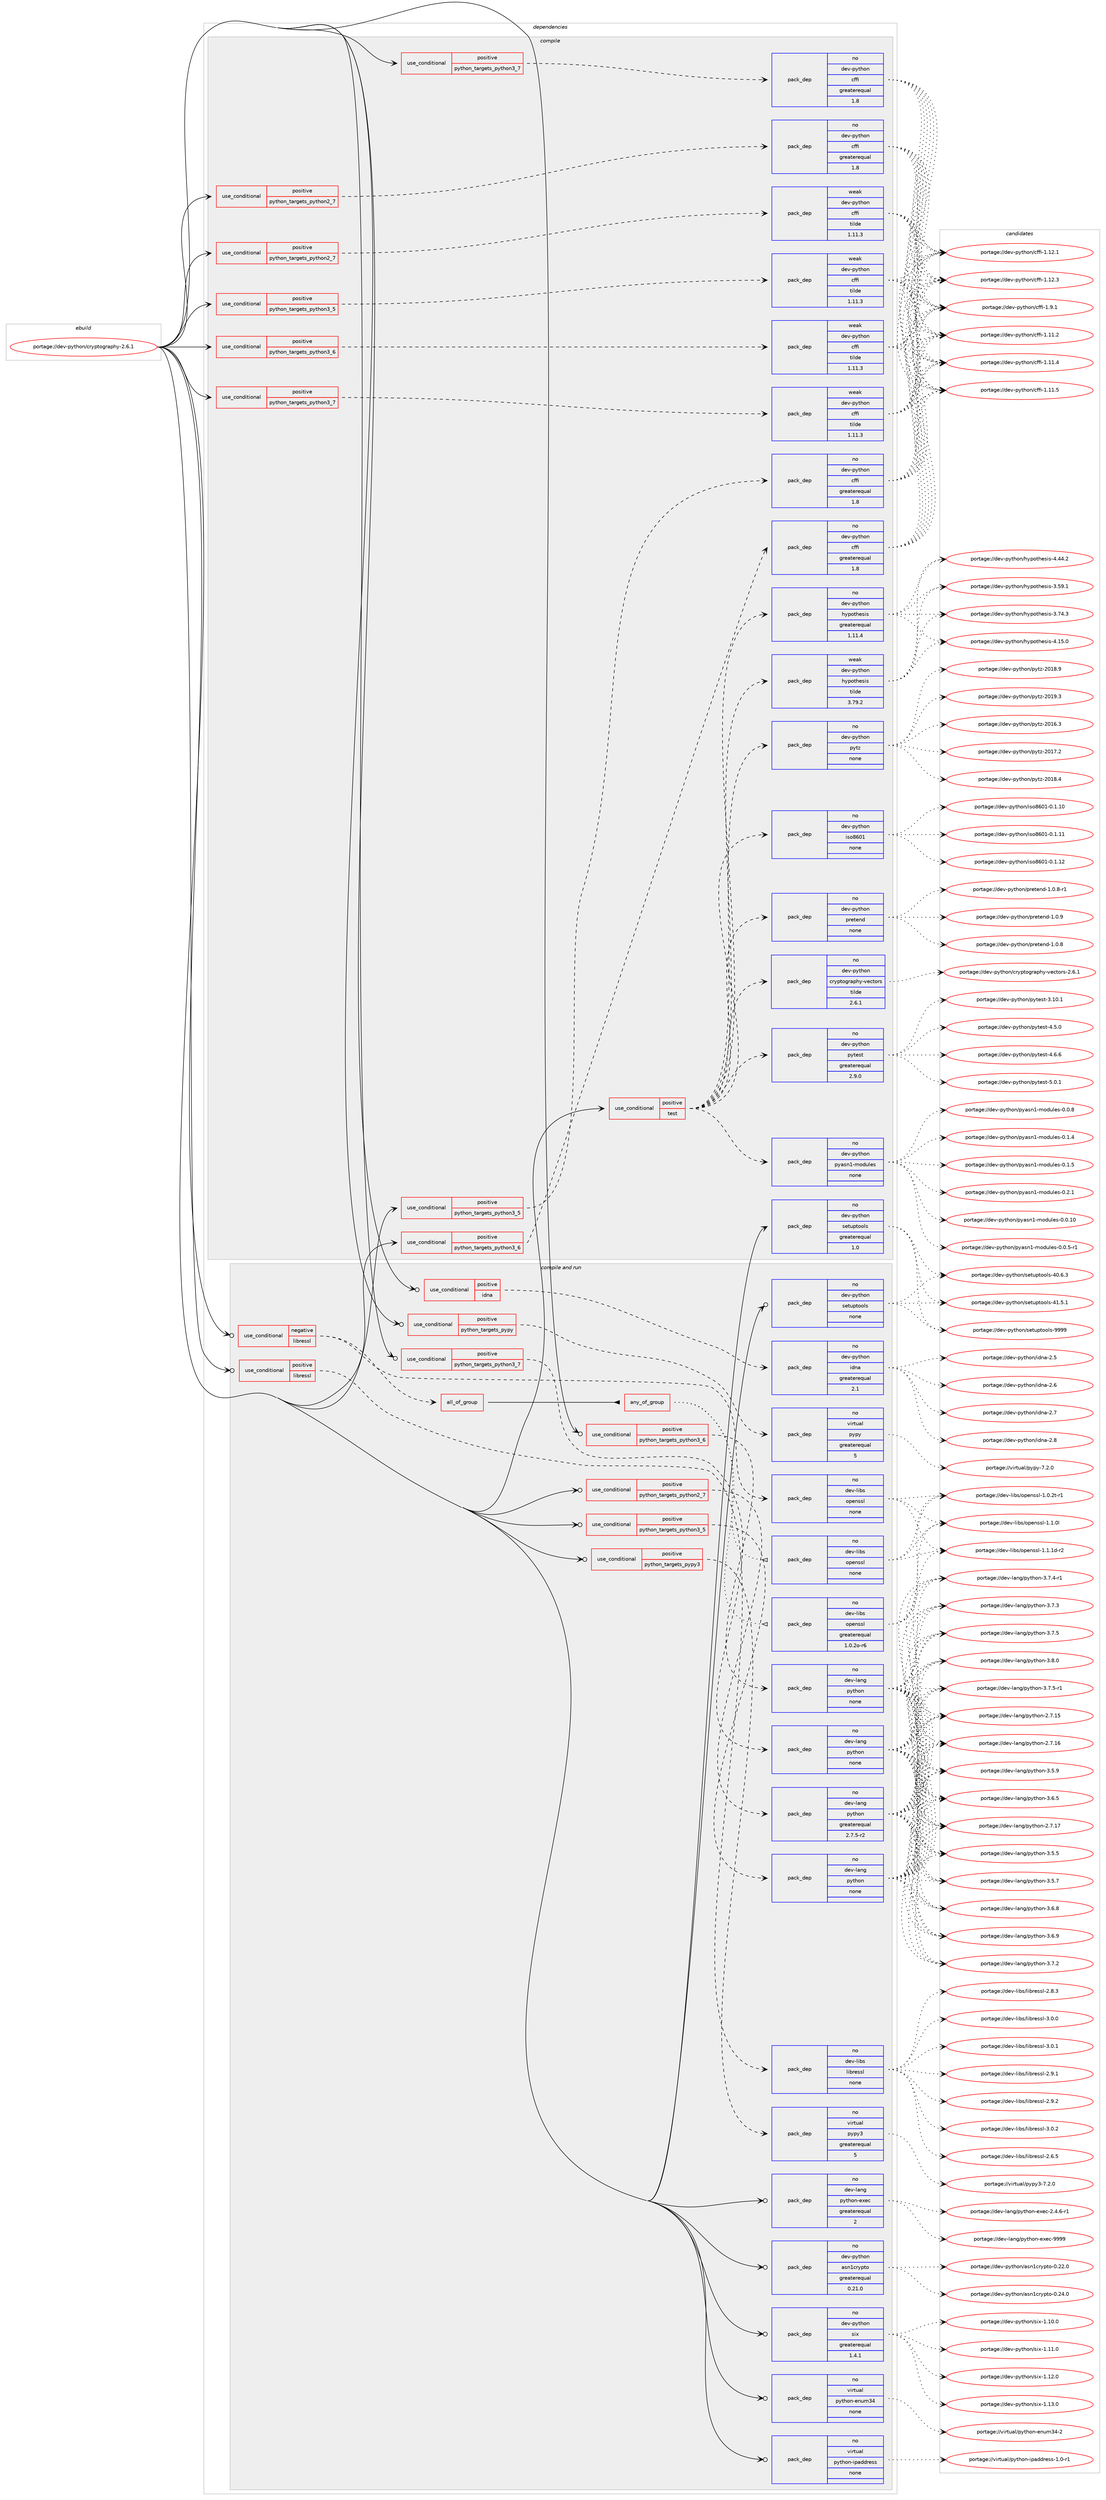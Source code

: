 digraph prolog {

# *************
# Graph options
# *************

newrank=true;
concentrate=true;
compound=true;
graph [rankdir=LR,fontname=Helvetica,fontsize=10,ranksep=1.5];#, ranksep=2.5, nodesep=0.2];
edge  [arrowhead=vee];
node  [fontname=Helvetica,fontsize=10];

# **********
# The ebuild
# **********

subgraph cluster_leftcol {
color=gray;
label=<<i>ebuild</i>>;
id [label="portage://dev-python/cryptography-2.6.1", color=red, width=4, href="../dev-python/cryptography-2.6.1.svg"];
}

# ****************
# The dependencies
# ****************

subgraph cluster_midcol {
color=gray;
label=<<i>dependencies</i>>;
subgraph cluster_compile {
fillcolor="#eeeeee";
style=filled;
label=<<i>compile</i>>;
subgraph cond27269 {
dependency135152 [label=<<TABLE BORDER="0" CELLBORDER="1" CELLSPACING="0" CELLPADDING="4"><TR><TD ROWSPAN="3" CELLPADDING="10">use_conditional</TD></TR><TR><TD>positive</TD></TR><TR><TD>python_targets_python2_7</TD></TR></TABLE>>, shape=none, color=red];
subgraph pack104571 {
dependency135153 [label=<<TABLE BORDER="0" CELLBORDER="1" CELLSPACING="0" CELLPADDING="4" WIDTH="220"><TR><TD ROWSPAN="6" CELLPADDING="30">pack_dep</TD></TR><TR><TD WIDTH="110">no</TD></TR><TR><TD>dev-python</TD></TR><TR><TD>cffi</TD></TR><TR><TD>greaterequal</TD></TR><TR><TD>1.8</TD></TR></TABLE>>, shape=none, color=blue];
}
dependency135152:e -> dependency135153:w [weight=20,style="dashed",arrowhead="vee"];
}
id:e -> dependency135152:w [weight=20,style="solid",arrowhead="vee"];
subgraph cond27270 {
dependency135154 [label=<<TABLE BORDER="0" CELLBORDER="1" CELLSPACING="0" CELLPADDING="4"><TR><TD ROWSPAN="3" CELLPADDING="10">use_conditional</TD></TR><TR><TD>positive</TD></TR><TR><TD>python_targets_python2_7</TD></TR></TABLE>>, shape=none, color=red];
subgraph pack104572 {
dependency135155 [label=<<TABLE BORDER="0" CELLBORDER="1" CELLSPACING="0" CELLPADDING="4" WIDTH="220"><TR><TD ROWSPAN="6" CELLPADDING="30">pack_dep</TD></TR><TR><TD WIDTH="110">weak</TD></TR><TR><TD>dev-python</TD></TR><TR><TD>cffi</TD></TR><TR><TD>tilde</TD></TR><TR><TD>1.11.3</TD></TR></TABLE>>, shape=none, color=blue];
}
dependency135154:e -> dependency135155:w [weight=20,style="dashed",arrowhead="vee"];
}
id:e -> dependency135154:w [weight=20,style="solid",arrowhead="vee"];
subgraph cond27271 {
dependency135156 [label=<<TABLE BORDER="0" CELLBORDER="1" CELLSPACING="0" CELLPADDING="4"><TR><TD ROWSPAN="3" CELLPADDING="10">use_conditional</TD></TR><TR><TD>positive</TD></TR><TR><TD>python_targets_python3_5</TD></TR></TABLE>>, shape=none, color=red];
subgraph pack104573 {
dependency135157 [label=<<TABLE BORDER="0" CELLBORDER="1" CELLSPACING="0" CELLPADDING="4" WIDTH="220"><TR><TD ROWSPAN="6" CELLPADDING="30">pack_dep</TD></TR><TR><TD WIDTH="110">no</TD></TR><TR><TD>dev-python</TD></TR><TR><TD>cffi</TD></TR><TR><TD>greaterequal</TD></TR><TR><TD>1.8</TD></TR></TABLE>>, shape=none, color=blue];
}
dependency135156:e -> dependency135157:w [weight=20,style="dashed",arrowhead="vee"];
}
id:e -> dependency135156:w [weight=20,style="solid",arrowhead="vee"];
subgraph cond27272 {
dependency135158 [label=<<TABLE BORDER="0" CELLBORDER="1" CELLSPACING="0" CELLPADDING="4"><TR><TD ROWSPAN="3" CELLPADDING="10">use_conditional</TD></TR><TR><TD>positive</TD></TR><TR><TD>python_targets_python3_5</TD></TR></TABLE>>, shape=none, color=red];
subgraph pack104574 {
dependency135159 [label=<<TABLE BORDER="0" CELLBORDER="1" CELLSPACING="0" CELLPADDING="4" WIDTH="220"><TR><TD ROWSPAN="6" CELLPADDING="30">pack_dep</TD></TR><TR><TD WIDTH="110">weak</TD></TR><TR><TD>dev-python</TD></TR><TR><TD>cffi</TD></TR><TR><TD>tilde</TD></TR><TR><TD>1.11.3</TD></TR></TABLE>>, shape=none, color=blue];
}
dependency135158:e -> dependency135159:w [weight=20,style="dashed",arrowhead="vee"];
}
id:e -> dependency135158:w [weight=20,style="solid",arrowhead="vee"];
subgraph cond27273 {
dependency135160 [label=<<TABLE BORDER="0" CELLBORDER="1" CELLSPACING="0" CELLPADDING="4"><TR><TD ROWSPAN="3" CELLPADDING="10">use_conditional</TD></TR><TR><TD>positive</TD></TR><TR><TD>python_targets_python3_6</TD></TR></TABLE>>, shape=none, color=red];
subgraph pack104575 {
dependency135161 [label=<<TABLE BORDER="0" CELLBORDER="1" CELLSPACING="0" CELLPADDING="4" WIDTH="220"><TR><TD ROWSPAN="6" CELLPADDING="30">pack_dep</TD></TR><TR><TD WIDTH="110">no</TD></TR><TR><TD>dev-python</TD></TR><TR><TD>cffi</TD></TR><TR><TD>greaterequal</TD></TR><TR><TD>1.8</TD></TR></TABLE>>, shape=none, color=blue];
}
dependency135160:e -> dependency135161:w [weight=20,style="dashed",arrowhead="vee"];
}
id:e -> dependency135160:w [weight=20,style="solid",arrowhead="vee"];
subgraph cond27274 {
dependency135162 [label=<<TABLE BORDER="0" CELLBORDER="1" CELLSPACING="0" CELLPADDING="4"><TR><TD ROWSPAN="3" CELLPADDING="10">use_conditional</TD></TR><TR><TD>positive</TD></TR><TR><TD>python_targets_python3_6</TD></TR></TABLE>>, shape=none, color=red];
subgraph pack104576 {
dependency135163 [label=<<TABLE BORDER="0" CELLBORDER="1" CELLSPACING="0" CELLPADDING="4" WIDTH="220"><TR><TD ROWSPAN="6" CELLPADDING="30">pack_dep</TD></TR><TR><TD WIDTH="110">weak</TD></TR><TR><TD>dev-python</TD></TR><TR><TD>cffi</TD></TR><TR><TD>tilde</TD></TR><TR><TD>1.11.3</TD></TR></TABLE>>, shape=none, color=blue];
}
dependency135162:e -> dependency135163:w [weight=20,style="dashed",arrowhead="vee"];
}
id:e -> dependency135162:w [weight=20,style="solid",arrowhead="vee"];
subgraph cond27275 {
dependency135164 [label=<<TABLE BORDER="0" CELLBORDER="1" CELLSPACING="0" CELLPADDING="4"><TR><TD ROWSPAN="3" CELLPADDING="10">use_conditional</TD></TR><TR><TD>positive</TD></TR><TR><TD>python_targets_python3_7</TD></TR></TABLE>>, shape=none, color=red];
subgraph pack104577 {
dependency135165 [label=<<TABLE BORDER="0" CELLBORDER="1" CELLSPACING="0" CELLPADDING="4" WIDTH="220"><TR><TD ROWSPAN="6" CELLPADDING="30">pack_dep</TD></TR><TR><TD WIDTH="110">no</TD></TR><TR><TD>dev-python</TD></TR><TR><TD>cffi</TD></TR><TR><TD>greaterequal</TD></TR><TR><TD>1.8</TD></TR></TABLE>>, shape=none, color=blue];
}
dependency135164:e -> dependency135165:w [weight=20,style="dashed",arrowhead="vee"];
}
id:e -> dependency135164:w [weight=20,style="solid",arrowhead="vee"];
subgraph cond27276 {
dependency135166 [label=<<TABLE BORDER="0" CELLBORDER="1" CELLSPACING="0" CELLPADDING="4"><TR><TD ROWSPAN="3" CELLPADDING="10">use_conditional</TD></TR><TR><TD>positive</TD></TR><TR><TD>python_targets_python3_7</TD></TR></TABLE>>, shape=none, color=red];
subgraph pack104578 {
dependency135167 [label=<<TABLE BORDER="0" CELLBORDER="1" CELLSPACING="0" CELLPADDING="4" WIDTH="220"><TR><TD ROWSPAN="6" CELLPADDING="30">pack_dep</TD></TR><TR><TD WIDTH="110">weak</TD></TR><TR><TD>dev-python</TD></TR><TR><TD>cffi</TD></TR><TR><TD>tilde</TD></TR><TR><TD>1.11.3</TD></TR></TABLE>>, shape=none, color=blue];
}
dependency135166:e -> dependency135167:w [weight=20,style="dashed",arrowhead="vee"];
}
id:e -> dependency135166:w [weight=20,style="solid",arrowhead="vee"];
subgraph cond27277 {
dependency135168 [label=<<TABLE BORDER="0" CELLBORDER="1" CELLSPACING="0" CELLPADDING="4"><TR><TD ROWSPAN="3" CELLPADDING="10">use_conditional</TD></TR><TR><TD>positive</TD></TR><TR><TD>test</TD></TR></TABLE>>, shape=none, color=red];
subgraph pack104579 {
dependency135169 [label=<<TABLE BORDER="0" CELLBORDER="1" CELLSPACING="0" CELLPADDING="4" WIDTH="220"><TR><TD ROWSPAN="6" CELLPADDING="30">pack_dep</TD></TR><TR><TD WIDTH="110">no</TD></TR><TR><TD>dev-python</TD></TR><TR><TD>cryptography-vectors</TD></TR><TR><TD>tilde</TD></TR><TR><TD>2.6.1</TD></TR></TABLE>>, shape=none, color=blue];
}
dependency135168:e -> dependency135169:w [weight=20,style="dashed",arrowhead="vee"];
subgraph pack104580 {
dependency135170 [label=<<TABLE BORDER="0" CELLBORDER="1" CELLSPACING="0" CELLPADDING="4" WIDTH="220"><TR><TD ROWSPAN="6" CELLPADDING="30">pack_dep</TD></TR><TR><TD WIDTH="110">no</TD></TR><TR><TD>dev-python</TD></TR><TR><TD>pretend</TD></TR><TR><TD>none</TD></TR><TR><TD></TD></TR></TABLE>>, shape=none, color=blue];
}
dependency135168:e -> dependency135170:w [weight=20,style="dashed",arrowhead="vee"];
subgraph pack104581 {
dependency135171 [label=<<TABLE BORDER="0" CELLBORDER="1" CELLSPACING="0" CELLPADDING="4" WIDTH="220"><TR><TD ROWSPAN="6" CELLPADDING="30">pack_dep</TD></TR><TR><TD WIDTH="110">no</TD></TR><TR><TD>dev-python</TD></TR><TR><TD>iso8601</TD></TR><TR><TD>none</TD></TR><TR><TD></TD></TR></TABLE>>, shape=none, color=blue];
}
dependency135168:e -> dependency135171:w [weight=20,style="dashed",arrowhead="vee"];
subgraph pack104582 {
dependency135172 [label=<<TABLE BORDER="0" CELLBORDER="1" CELLSPACING="0" CELLPADDING="4" WIDTH="220"><TR><TD ROWSPAN="6" CELLPADDING="30">pack_dep</TD></TR><TR><TD WIDTH="110">no</TD></TR><TR><TD>dev-python</TD></TR><TR><TD>pytz</TD></TR><TR><TD>none</TD></TR><TR><TD></TD></TR></TABLE>>, shape=none, color=blue];
}
dependency135168:e -> dependency135172:w [weight=20,style="dashed",arrowhead="vee"];
subgraph pack104583 {
dependency135173 [label=<<TABLE BORDER="0" CELLBORDER="1" CELLSPACING="0" CELLPADDING="4" WIDTH="220"><TR><TD ROWSPAN="6" CELLPADDING="30">pack_dep</TD></TR><TR><TD WIDTH="110">no</TD></TR><TR><TD>dev-python</TD></TR><TR><TD>hypothesis</TD></TR><TR><TD>greaterequal</TD></TR><TR><TD>1.11.4</TD></TR></TABLE>>, shape=none, color=blue];
}
dependency135168:e -> dependency135173:w [weight=20,style="dashed",arrowhead="vee"];
subgraph pack104584 {
dependency135174 [label=<<TABLE BORDER="0" CELLBORDER="1" CELLSPACING="0" CELLPADDING="4" WIDTH="220"><TR><TD ROWSPAN="6" CELLPADDING="30">pack_dep</TD></TR><TR><TD WIDTH="110">weak</TD></TR><TR><TD>dev-python</TD></TR><TR><TD>hypothesis</TD></TR><TR><TD>tilde</TD></TR><TR><TD>3.79.2</TD></TR></TABLE>>, shape=none, color=blue];
}
dependency135168:e -> dependency135174:w [weight=20,style="dashed",arrowhead="vee"];
subgraph pack104585 {
dependency135175 [label=<<TABLE BORDER="0" CELLBORDER="1" CELLSPACING="0" CELLPADDING="4" WIDTH="220"><TR><TD ROWSPAN="6" CELLPADDING="30">pack_dep</TD></TR><TR><TD WIDTH="110">no</TD></TR><TR><TD>dev-python</TD></TR><TR><TD>pyasn1-modules</TD></TR><TR><TD>none</TD></TR><TR><TD></TD></TR></TABLE>>, shape=none, color=blue];
}
dependency135168:e -> dependency135175:w [weight=20,style="dashed",arrowhead="vee"];
subgraph pack104586 {
dependency135176 [label=<<TABLE BORDER="0" CELLBORDER="1" CELLSPACING="0" CELLPADDING="4" WIDTH="220"><TR><TD ROWSPAN="6" CELLPADDING="30">pack_dep</TD></TR><TR><TD WIDTH="110">no</TD></TR><TR><TD>dev-python</TD></TR><TR><TD>pytest</TD></TR><TR><TD>greaterequal</TD></TR><TR><TD>2.9.0</TD></TR></TABLE>>, shape=none, color=blue];
}
dependency135168:e -> dependency135176:w [weight=20,style="dashed",arrowhead="vee"];
}
id:e -> dependency135168:w [weight=20,style="solid",arrowhead="vee"];
subgraph pack104587 {
dependency135177 [label=<<TABLE BORDER="0" CELLBORDER="1" CELLSPACING="0" CELLPADDING="4" WIDTH="220"><TR><TD ROWSPAN="6" CELLPADDING="30">pack_dep</TD></TR><TR><TD WIDTH="110">no</TD></TR><TR><TD>dev-python</TD></TR><TR><TD>setuptools</TD></TR><TR><TD>greaterequal</TD></TR><TR><TD>1.0</TD></TR></TABLE>>, shape=none, color=blue];
}
id:e -> dependency135177:w [weight=20,style="solid",arrowhead="vee"];
}
subgraph cluster_compileandrun {
fillcolor="#eeeeee";
style=filled;
label=<<i>compile and run</i>>;
subgraph cond27278 {
dependency135178 [label=<<TABLE BORDER="0" CELLBORDER="1" CELLSPACING="0" CELLPADDING="4"><TR><TD ROWSPAN="3" CELLPADDING="10">use_conditional</TD></TR><TR><TD>negative</TD></TR><TR><TD>libressl</TD></TR></TABLE>>, shape=none, color=red];
subgraph pack104588 {
dependency135179 [label=<<TABLE BORDER="0" CELLBORDER="1" CELLSPACING="0" CELLPADDING="4" WIDTH="220"><TR><TD ROWSPAN="6" CELLPADDING="30">pack_dep</TD></TR><TR><TD WIDTH="110">no</TD></TR><TR><TD>dev-libs</TD></TR><TR><TD>openssl</TD></TR><TR><TD>none</TD></TR><TR><TD></TD></TR></TABLE>>, shape=none, color=blue];
}
dependency135178:e -> dependency135179:w [weight=20,style="dashed",arrowhead="vee"];
subgraph all70 {
dependency135180 [label=<<TABLE BORDER="0" CELLBORDER="1" CELLSPACING="0" CELLPADDING="4"><TR><TD CELLPADDING="10">all_of_group</TD></TR></TABLE>>, shape=none, color=red];subgraph any3245 {
dependency135181 [label=<<TABLE BORDER="0" CELLBORDER="1" CELLSPACING="0" CELLPADDING="4"><TR><TD CELLPADDING="10">any_of_group</TD></TR></TABLE>>, shape=none, color=red];subgraph pack104589 {
dependency135182 [label=<<TABLE BORDER="0" CELLBORDER="1" CELLSPACING="0" CELLPADDING="4" WIDTH="220"><TR><TD ROWSPAN="6" CELLPADDING="30">pack_dep</TD></TR><TR><TD WIDTH="110">no</TD></TR><TR><TD>dev-libs</TD></TR><TR><TD>openssl</TD></TR><TR><TD>none</TD></TR><TR><TD></TD></TR></TABLE>>, shape=none, color=blue];
}
dependency135181:e -> dependency135182:w [weight=20,style="dotted",arrowhead="oinv"];
subgraph pack104590 {
dependency135183 [label=<<TABLE BORDER="0" CELLBORDER="1" CELLSPACING="0" CELLPADDING="4" WIDTH="220"><TR><TD ROWSPAN="6" CELLPADDING="30">pack_dep</TD></TR><TR><TD WIDTH="110">no</TD></TR><TR><TD>dev-libs</TD></TR><TR><TD>openssl</TD></TR><TR><TD>greaterequal</TD></TR><TR><TD>1.0.2o-r6</TD></TR></TABLE>>, shape=none, color=blue];
}
dependency135181:e -> dependency135183:w [weight=20,style="dotted",arrowhead="oinv"];
}
dependency135180:e -> dependency135181:w [weight=20,style="solid",arrowhead="inv"];
}
dependency135178:e -> dependency135180:w [weight=20,style="dashed",arrowhead="vee"];
}
id:e -> dependency135178:w [weight=20,style="solid",arrowhead="odotvee"];
subgraph cond27279 {
dependency135184 [label=<<TABLE BORDER="0" CELLBORDER="1" CELLSPACING="0" CELLPADDING="4"><TR><TD ROWSPAN="3" CELLPADDING="10">use_conditional</TD></TR><TR><TD>positive</TD></TR><TR><TD>idna</TD></TR></TABLE>>, shape=none, color=red];
subgraph pack104591 {
dependency135185 [label=<<TABLE BORDER="0" CELLBORDER="1" CELLSPACING="0" CELLPADDING="4" WIDTH="220"><TR><TD ROWSPAN="6" CELLPADDING="30">pack_dep</TD></TR><TR><TD WIDTH="110">no</TD></TR><TR><TD>dev-python</TD></TR><TR><TD>idna</TD></TR><TR><TD>greaterequal</TD></TR><TR><TD>2.1</TD></TR></TABLE>>, shape=none, color=blue];
}
dependency135184:e -> dependency135185:w [weight=20,style="dashed",arrowhead="vee"];
}
id:e -> dependency135184:w [weight=20,style="solid",arrowhead="odotvee"];
subgraph cond27280 {
dependency135186 [label=<<TABLE BORDER="0" CELLBORDER="1" CELLSPACING="0" CELLPADDING="4"><TR><TD ROWSPAN="3" CELLPADDING="10">use_conditional</TD></TR><TR><TD>positive</TD></TR><TR><TD>libressl</TD></TR></TABLE>>, shape=none, color=red];
subgraph pack104592 {
dependency135187 [label=<<TABLE BORDER="0" CELLBORDER="1" CELLSPACING="0" CELLPADDING="4" WIDTH="220"><TR><TD ROWSPAN="6" CELLPADDING="30">pack_dep</TD></TR><TR><TD WIDTH="110">no</TD></TR><TR><TD>dev-libs</TD></TR><TR><TD>libressl</TD></TR><TR><TD>none</TD></TR><TR><TD></TD></TR></TABLE>>, shape=none, color=blue];
}
dependency135186:e -> dependency135187:w [weight=20,style="dashed",arrowhead="vee"];
}
id:e -> dependency135186:w [weight=20,style="solid",arrowhead="odotvee"];
subgraph cond27281 {
dependency135188 [label=<<TABLE BORDER="0" CELLBORDER="1" CELLSPACING="0" CELLPADDING="4"><TR><TD ROWSPAN="3" CELLPADDING="10">use_conditional</TD></TR><TR><TD>positive</TD></TR><TR><TD>python_targets_pypy</TD></TR></TABLE>>, shape=none, color=red];
subgraph pack104593 {
dependency135189 [label=<<TABLE BORDER="0" CELLBORDER="1" CELLSPACING="0" CELLPADDING="4" WIDTH="220"><TR><TD ROWSPAN="6" CELLPADDING="30">pack_dep</TD></TR><TR><TD WIDTH="110">no</TD></TR><TR><TD>virtual</TD></TR><TR><TD>pypy</TD></TR><TR><TD>greaterequal</TD></TR><TR><TD>5</TD></TR></TABLE>>, shape=none, color=blue];
}
dependency135188:e -> dependency135189:w [weight=20,style="dashed",arrowhead="vee"];
}
id:e -> dependency135188:w [weight=20,style="solid",arrowhead="odotvee"];
subgraph cond27282 {
dependency135190 [label=<<TABLE BORDER="0" CELLBORDER="1" CELLSPACING="0" CELLPADDING="4"><TR><TD ROWSPAN="3" CELLPADDING="10">use_conditional</TD></TR><TR><TD>positive</TD></TR><TR><TD>python_targets_pypy3</TD></TR></TABLE>>, shape=none, color=red];
subgraph pack104594 {
dependency135191 [label=<<TABLE BORDER="0" CELLBORDER="1" CELLSPACING="0" CELLPADDING="4" WIDTH="220"><TR><TD ROWSPAN="6" CELLPADDING="30">pack_dep</TD></TR><TR><TD WIDTH="110">no</TD></TR><TR><TD>virtual</TD></TR><TR><TD>pypy3</TD></TR><TR><TD>greaterequal</TD></TR><TR><TD>5</TD></TR></TABLE>>, shape=none, color=blue];
}
dependency135190:e -> dependency135191:w [weight=20,style="dashed",arrowhead="vee"];
}
id:e -> dependency135190:w [weight=20,style="solid",arrowhead="odotvee"];
subgraph cond27283 {
dependency135192 [label=<<TABLE BORDER="0" CELLBORDER="1" CELLSPACING="0" CELLPADDING="4"><TR><TD ROWSPAN="3" CELLPADDING="10">use_conditional</TD></TR><TR><TD>positive</TD></TR><TR><TD>python_targets_python2_7</TD></TR></TABLE>>, shape=none, color=red];
subgraph pack104595 {
dependency135193 [label=<<TABLE BORDER="0" CELLBORDER="1" CELLSPACING="0" CELLPADDING="4" WIDTH="220"><TR><TD ROWSPAN="6" CELLPADDING="30">pack_dep</TD></TR><TR><TD WIDTH="110">no</TD></TR><TR><TD>dev-lang</TD></TR><TR><TD>python</TD></TR><TR><TD>greaterequal</TD></TR><TR><TD>2.7.5-r2</TD></TR></TABLE>>, shape=none, color=blue];
}
dependency135192:e -> dependency135193:w [weight=20,style="dashed",arrowhead="vee"];
}
id:e -> dependency135192:w [weight=20,style="solid",arrowhead="odotvee"];
subgraph cond27284 {
dependency135194 [label=<<TABLE BORDER="0" CELLBORDER="1" CELLSPACING="0" CELLPADDING="4"><TR><TD ROWSPAN="3" CELLPADDING="10">use_conditional</TD></TR><TR><TD>positive</TD></TR><TR><TD>python_targets_python3_5</TD></TR></TABLE>>, shape=none, color=red];
subgraph pack104596 {
dependency135195 [label=<<TABLE BORDER="0" CELLBORDER="1" CELLSPACING="0" CELLPADDING="4" WIDTH="220"><TR><TD ROWSPAN="6" CELLPADDING="30">pack_dep</TD></TR><TR><TD WIDTH="110">no</TD></TR><TR><TD>dev-lang</TD></TR><TR><TD>python</TD></TR><TR><TD>none</TD></TR><TR><TD></TD></TR></TABLE>>, shape=none, color=blue];
}
dependency135194:e -> dependency135195:w [weight=20,style="dashed",arrowhead="vee"];
}
id:e -> dependency135194:w [weight=20,style="solid",arrowhead="odotvee"];
subgraph cond27285 {
dependency135196 [label=<<TABLE BORDER="0" CELLBORDER="1" CELLSPACING="0" CELLPADDING="4"><TR><TD ROWSPAN="3" CELLPADDING="10">use_conditional</TD></TR><TR><TD>positive</TD></TR><TR><TD>python_targets_python3_6</TD></TR></TABLE>>, shape=none, color=red];
subgraph pack104597 {
dependency135197 [label=<<TABLE BORDER="0" CELLBORDER="1" CELLSPACING="0" CELLPADDING="4" WIDTH="220"><TR><TD ROWSPAN="6" CELLPADDING="30">pack_dep</TD></TR><TR><TD WIDTH="110">no</TD></TR><TR><TD>dev-lang</TD></TR><TR><TD>python</TD></TR><TR><TD>none</TD></TR><TR><TD></TD></TR></TABLE>>, shape=none, color=blue];
}
dependency135196:e -> dependency135197:w [weight=20,style="dashed",arrowhead="vee"];
}
id:e -> dependency135196:w [weight=20,style="solid",arrowhead="odotvee"];
subgraph cond27286 {
dependency135198 [label=<<TABLE BORDER="0" CELLBORDER="1" CELLSPACING="0" CELLPADDING="4"><TR><TD ROWSPAN="3" CELLPADDING="10">use_conditional</TD></TR><TR><TD>positive</TD></TR><TR><TD>python_targets_python3_7</TD></TR></TABLE>>, shape=none, color=red];
subgraph pack104598 {
dependency135199 [label=<<TABLE BORDER="0" CELLBORDER="1" CELLSPACING="0" CELLPADDING="4" WIDTH="220"><TR><TD ROWSPAN="6" CELLPADDING="30">pack_dep</TD></TR><TR><TD WIDTH="110">no</TD></TR><TR><TD>dev-lang</TD></TR><TR><TD>python</TD></TR><TR><TD>none</TD></TR><TR><TD></TD></TR></TABLE>>, shape=none, color=blue];
}
dependency135198:e -> dependency135199:w [weight=20,style="dashed",arrowhead="vee"];
}
id:e -> dependency135198:w [weight=20,style="solid",arrowhead="odotvee"];
subgraph pack104599 {
dependency135200 [label=<<TABLE BORDER="0" CELLBORDER="1" CELLSPACING="0" CELLPADDING="4" WIDTH="220"><TR><TD ROWSPAN="6" CELLPADDING="30">pack_dep</TD></TR><TR><TD WIDTH="110">no</TD></TR><TR><TD>dev-lang</TD></TR><TR><TD>python-exec</TD></TR><TR><TD>greaterequal</TD></TR><TR><TD>2</TD></TR></TABLE>>, shape=none, color=blue];
}
id:e -> dependency135200:w [weight=20,style="solid",arrowhead="odotvee"];
subgraph pack104600 {
dependency135201 [label=<<TABLE BORDER="0" CELLBORDER="1" CELLSPACING="0" CELLPADDING="4" WIDTH="220"><TR><TD ROWSPAN="6" CELLPADDING="30">pack_dep</TD></TR><TR><TD WIDTH="110">no</TD></TR><TR><TD>dev-python</TD></TR><TR><TD>asn1crypto</TD></TR><TR><TD>greaterequal</TD></TR><TR><TD>0.21.0</TD></TR></TABLE>>, shape=none, color=blue];
}
id:e -> dependency135201:w [weight=20,style="solid",arrowhead="odotvee"];
subgraph pack104601 {
dependency135202 [label=<<TABLE BORDER="0" CELLBORDER="1" CELLSPACING="0" CELLPADDING="4" WIDTH="220"><TR><TD ROWSPAN="6" CELLPADDING="30">pack_dep</TD></TR><TR><TD WIDTH="110">no</TD></TR><TR><TD>dev-python</TD></TR><TR><TD>setuptools</TD></TR><TR><TD>none</TD></TR><TR><TD></TD></TR></TABLE>>, shape=none, color=blue];
}
id:e -> dependency135202:w [weight=20,style="solid",arrowhead="odotvee"];
subgraph pack104602 {
dependency135203 [label=<<TABLE BORDER="0" CELLBORDER="1" CELLSPACING="0" CELLPADDING="4" WIDTH="220"><TR><TD ROWSPAN="6" CELLPADDING="30">pack_dep</TD></TR><TR><TD WIDTH="110">no</TD></TR><TR><TD>dev-python</TD></TR><TR><TD>six</TD></TR><TR><TD>greaterequal</TD></TR><TR><TD>1.4.1</TD></TR></TABLE>>, shape=none, color=blue];
}
id:e -> dependency135203:w [weight=20,style="solid",arrowhead="odotvee"];
subgraph pack104603 {
dependency135204 [label=<<TABLE BORDER="0" CELLBORDER="1" CELLSPACING="0" CELLPADDING="4" WIDTH="220"><TR><TD ROWSPAN="6" CELLPADDING="30">pack_dep</TD></TR><TR><TD WIDTH="110">no</TD></TR><TR><TD>virtual</TD></TR><TR><TD>python-enum34</TD></TR><TR><TD>none</TD></TR><TR><TD></TD></TR></TABLE>>, shape=none, color=blue];
}
id:e -> dependency135204:w [weight=20,style="solid",arrowhead="odotvee"];
subgraph pack104604 {
dependency135205 [label=<<TABLE BORDER="0" CELLBORDER="1" CELLSPACING="0" CELLPADDING="4" WIDTH="220"><TR><TD ROWSPAN="6" CELLPADDING="30">pack_dep</TD></TR><TR><TD WIDTH="110">no</TD></TR><TR><TD>virtual</TD></TR><TR><TD>python-ipaddress</TD></TR><TR><TD>none</TD></TR><TR><TD></TD></TR></TABLE>>, shape=none, color=blue];
}
id:e -> dependency135205:w [weight=20,style="solid",arrowhead="odotvee"];
}
subgraph cluster_run {
fillcolor="#eeeeee";
style=filled;
label=<<i>run</i>>;
}
}

# **************
# The candidates
# **************

subgraph cluster_choices {
rank=same;
color=gray;
label=<<i>candidates</i>>;

subgraph choice104571 {
color=black;
nodesep=1;
choiceportage10010111845112121116104111110479910210210545494649494650 [label="portage://dev-python/cffi-1.11.2", color=red, width=4,href="../dev-python/cffi-1.11.2.svg"];
choiceportage10010111845112121116104111110479910210210545494649494652 [label="portage://dev-python/cffi-1.11.4", color=red, width=4,href="../dev-python/cffi-1.11.4.svg"];
choiceportage10010111845112121116104111110479910210210545494649494653 [label="portage://dev-python/cffi-1.11.5", color=red, width=4,href="../dev-python/cffi-1.11.5.svg"];
choiceportage10010111845112121116104111110479910210210545494649504649 [label="portage://dev-python/cffi-1.12.1", color=red, width=4,href="../dev-python/cffi-1.12.1.svg"];
choiceportage10010111845112121116104111110479910210210545494649504651 [label="portage://dev-python/cffi-1.12.3", color=red, width=4,href="../dev-python/cffi-1.12.3.svg"];
choiceportage100101118451121211161041111104799102102105454946574649 [label="portage://dev-python/cffi-1.9.1", color=red, width=4,href="../dev-python/cffi-1.9.1.svg"];
dependency135153:e -> choiceportage10010111845112121116104111110479910210210545494649494650:w [style=dotted,weight="100"];
dependency135153:e -> choiceportage10010111845112121116104111110479910210210545494649494652:w [style=dotted,weight="100"];
dependency135153:e -> choiceportage10010111845112121116104111110479910210210545494649494653:w [style=dotted,weight="100"];
dependency135153:e -> choiceportage10010111845112121116104111110479910210210545494649504649:w [style=dotted,weight="100"];
dependency135153:e -> choiceportage10010111845112121116104111110479910210210545494649504651:w [style=dotted,weight="100"];
dependency135153:e -> choiceportage100101118451121211161041111104799102102105454946574649:w [style=dotted,weight="100"];
}
subgraph choice104572 {
color=black;
nodesep=1;
choiceportage10010111845112121116104111110479910210210545494649494650 [label="portage://dev-python/cffi-1.11.2", color=red, width=4,href="../dev-python/cffi-1.11.2.svg"];
choiceportage10010111845112121116104111110479910210210545494649494652 [label="portage://dev-python/cffi-1.11.4", color=red, width=4,href="../dev-python/cffi-1.11.4.svg"];
choiceportage10010111845112121116104111110479910210210545494649494653 [label="portage://dev-python/cffi-1.11.5", color=red, width=4,href="../dev-python/cffi-1.11.5.svg"];
choiceportage10010111845112121116104111110479910210210545494649504649 [label="portage://dev-python/cffi-1.12.1", color=red, width=4,href="../dev-python/cffi-1.12.1.svg"];
choiceportage10010111845112121116104111110479910210210545494649504651 [label="portage://dev-python/cffi-1.12.3", color=red, width=4,href="../dev-python/cffi-1.12.3.svg"];
choiceportage100101118451121211161041111104799102102105454946574649 [label="portage://dev-python/cffi-1.9.1", color=red, width=4,href="../dev-python/cffi-1.9.1.svg"];
dependency135155:e -> choiceportage10010111845112121116104111110479910210210545494649494650:w [style=dotted,weight="100"];
dependency135155:e -> choiceportage10010111845112121116104111110479910210210545494649494652:w [style=dotted,weight="100"];
dependency135155:e -> choiceportage10010111845112121116104111110479910210210545494649494653:w [style=dotted,weight="100"];
dependency135155:e -> choiceportage10010111845112121116104111110479910210210545494649504649:w [style=dotted,weight="100"];
dependency135155:e -> choiceportage10010111845112121116104111110479910210210545494649504651:w [style=dotted,weight="100"];
dependency135155:e -> choiceportage100101118451121211161041111104799102102105454946574649:w [style=dotted,weight="100"];
}
subgraph choice104573 {
color=black;
nodesep=1;
choiceportage10010111845112121116104111110479910210210545494649494650 [label="portage://dev-python/cffi-1.11.2", color=red, width=4,href="../dev-python/cffi-1.11.2.svg"];
choiceportage10010111845112121116104111110479910210210545494649494652 [label="portage://dev-python/cffi-1.11.4", color=red, width=4,href="../dev-python/cffi-1.11.4.svg"];
choiceportage10010111845112121116104111110479910210210545494649494653 [label="portage://dev-python/cffi-1.11.5", color=red, width=4,href="../dev-python/cffi-1.11.5.svg"];
choiceportage10010111845112121116104111110479910210210545494649504649 [label="portage://dev-python/cffi-1.12.1", color=red, width=4,href="../dev-python/cffi-1.12.1.svg"];
choiceportage10010111845112121116104111110479910210210545494649504651 [label="portage://dev-python/cffi-1.12.3", color=red, width=4,href="../dev-python/cffi-1.12.3.svg"];
choiceportage100101118451121211161041111104799102102105454946574649 [label="portage://dev-python/cffi-1.9.1", color=red, width=4,href="../dev-python/cffi-1.9.1.svg"];
dependency135157:e -> choiceportage10010111845112121116104111110479910210210545494649494650:w [style=dotted,weight="100"];
dependency135157:e -> choiceportage10010111845112121116104111110479910210210545494649494652:w [style=dotted,weight="100"];
dependency135157:e -> choiceportage10010111845112121116104111110479910210210545494649494653:w [style=dotted,weight="100"];
dependency135157:e -> choiceportage10010111845112121116104111110479910210210545494649504649:w [style=dotted,weight="100"];
dependency135157:e -> choiceportage10010111845112121116104111110479910210210545494649504651:w [style=dotted,weight="100"];
dependency135157:e -> choiceportage100101118451121211161041111104799102102105454946574649:w [style=dotted,weight="100"];
}
subgraph choice104574 {
color=black;
nodesep=1;
choiceportage10010111845112121116104111110479910210210545494649494650 [label="portage://dev-python/cffi-1.11.2", color=red, width=4,href="../dev-python/cffi-1.11.2.svg"];
choiceportage10010111845112121116104111110479910210210545494649494652 [label="portage://dev-python/cffi-1.11.4", color=red, width=4,href="../dev-python/cffi-1.11.4.svg"];
choiceportage10010111845112121116104111110479910210210545494649494653 [label="portage://dev-python/cffi-1.11.5", color=red, width=4,href="../dev-python/cffi-1.11.5.svg"];
choiceportage10010111845112121116104111110479910210210545494649504649 [label="portage://dev-python/cffi-1.12.1", color=red, width=4,href="../dev-python/cffi-1.12.1.svg"];
choiceportage10010111845112121116104111110479910210210545494649504651 [label="portage://dev-python/cffi-1.12.3", color=red, width=4,href="../dev-python/cffi-1.12.3.svg"];
choiceportage100101118451121211161041111104799102102105454946574649 [label="portage://dev-python/cffi-1.9.1", color=red, width=4,href="../dev-python/cffi-1.9.1.svg"];
dependency135159:e -> choiceportage10010111845112121116104111110479910210210545494649494650:w [style=dotted,weight="100"];
dependency135159:e -> choiceportage10010111845112121116104111110479910210210545494649494652:w [style=dotted,weight="100"];
dependency135159:e -> choiceportage10010111845112121116104111110479910210210545494649494653:w [style=dotted,weight="100"];
dependency135159:e -> choiceportage10010111845112121116104111110479910210210545494649504649:w [style=dotted,weight="100"];
dependency135159:e -> choiceportage10010111845112121116104111110479910210210545494649504651:w [style=dotted,weight="100"];
dependency135159:e -> choiceportage100101118451121211161041111104799102102105454946574649:w [style=dotted,weight="100"];
}
subgraph choice104575 {
color=black;
nodesep=1;
choiceportage10010111845112121116104111110479910210210545494649494650 [label="portage://dev-python/cffi-1.11.2", color=red, width=4,href="../dev-python/cffi-1.11.2.svg"];
choiceportage10010111845112121116104111110479910210210545494649494652 [label="portage://dev-python/cffi-1.11.4", color=red, width=4,href="../dev-python/cffi-1.11.4.svg"];
choiceportage10010111845112121116104111110479910210210545494649494653 [label="portage://dev-python/cffi-1.11.5", color=red, width=4,href="../dev-python/cffi-1.11.5.svg"];
choiceportage10010111845112121116104111110479910210210545494649504649 [label="portage://dev-python/cffi-1.12.1", color=red, width=4,href="../dev-python/cffi-1.12.1.svg"];
choiceportage10010111845112121116104111110479910210210545494649504651 [label="portage://dev-python/cffi-1.12.3", color=red, width=4,href="../dev-python/cffi-1.12.3.svg"];
choiceportage100101118451121211161041111104799102102105454946574649 [label="portage://dev-python/cffi-1.9.1", color=red, width=4,href="../dev-python/cffi-1.9.1.svg"];
dependency135161:e -> choiceportage10010111845112121116104111110479910210210545494649494650:w [style=dotted,weight="100"];
dependency135161:e -> choiceportage10010111845112121116104111110479910210210545494649494652:w [style=dotted,weight="100"];
dependency135161:e -> choiceportage10010111845112121116104111110479910210210545494649494653:w [style=dotted,weight="100"];
dependency135161:e -> choiceportage10010111845112121116104111110479910210210545494649504649:w [style=dotted,weight="100"];
dependency135161:e -> choiceportage10010111845112121116104111110479910210210545494649504651:w [style=dotted,weight="100"];
dependency135161:e -> choiceportage100101118451121211161041111104799102102105454946574649:w [style=dotted,weight="100"];
}
subgraph choice104576 {
color=black;
nodesep=1;
choiceportage10010111845112121116104111110479910210210545494649494650 [label="portage://dev-python/cffi-1.11.2", color=red, width=4,href="../dev-python/cffi-1.11.2.svg"];
choiceportage10010111845112121116104111110479910210210545494649494652 [label="portage://dev-python/cffi-1.11.4", color=red, width=4,href="../dev-python/cffi-1.11.4.svg"];
choiceportage10010111845112121116104111110479910210210545494649494653 [label="portage://dev-python/cffi-1.11.5", color=red, width=4,href="../dev-python/cffi-1.11.5.svg"];
choiceportage10010111845112121116104111110479910210210545494649504649 [label="portage://dev-python/cffi-1.12.1", color=red, width=4,href="../dev-python/cffi-1.12.1.svg"];
choiceportage10010111845112121116104111110479910210210545494649504651 [label="portage://dev-python/cffi-1.12.3", color=red, width=4,href="../dev-python/cffi-1.12.3.svg"];
choiceportage100101118451121211161041111104799102102105454946574649 [label="portage://dev-python/cffi-1.9.1", color=red, width=4,href="../dev-python/cffi-1.9.1.svg"];
dependency135163:e -> choiceportage10010111845112121116104111110479910210210545494649494650:w [style=dotted,weight="100"];
dependency135163:e -> choiceportage10010111845112121116104111110479910210210545494649494652:w [style=dotted,weight="100"];
dependency135163:e -> choiceportage10010111845112121116104111110479910210210545494649494653:w [style=dotted,weight="100"];
dependency135163:e -> choiceportage10010111845112121116104111110479910210210545494649504649:w [style=dotted,weight="100"];
dependency135163:e -> choiceportage10010111845112121116104111110479910210210545494649504651:w [style=dotted,weight="100"];
dependency135163:e -> choiceportage100101118451121211161041111104799102102105454946574649:w [style=dotted,weight="100"];
}
subgraph choice104577 {
color=black;
nodesep=1;
choiceportage10010111845112121116104111110479910210210545494649494650 [label="portage://dev-python/cffi-1.11.2", color=red, width=4,href="../dev-python/cffi-1.11.2.svg"];
choiceportage10010111845112121116104111110479910210210545494649494652 [label="portage://dev-python/cffi-1.11.4", color=red, width=4,href="../dev-python/cffi-1.11.4.svg"];
choiceportage10010111845112121116104111110479910210210545494649494653 [label="portage://dev-python/cffi-1.11.5", color=red, width=4,href="../dev-python/cffi-1.11.5.svg"];
choiceportage10010111845112121116104111110479910210210545494649504649 [label="portage://dev-python/cffi-1.12.1", color=red, width=4,href="../dev-python/cffi-1.12.1.svg"];
choiceportage10010111845112121116104111110479910210210545494649504651 [label="portage://dev-python/cffi-1.12.3", color=red, width=4,href="../dev-python/cffi-1.12.3.svg"];
choiceportage100101118451121211161041111104799102102105454946574649 [label="portage://dev-python/cffi-1.9.1", color=red, width=4,href="../dev-python/cffi-1.9.1.svg"];
dependency135165:e -> choiceportage10010111845112121116104111110479910210210545494649494650:w [style=dotted,weight="100"];
dependency135165:e -> choiceportage10010111845112121116104111110479910210210545494649494652:w [style=dotted,weight="100"];
dependency135165:e -> choiceportage10010111845112121116104111110479910210210545494649494653:w [style=dotted,weight="100"];
dependency135165:e -> choiceportage10010111845112121116104111110479910210210545494649504649:w [style=dotted,weight="100"];
dependency135165:e -> choiceportage10010111845112121116104111110479910210210545494649504651:w [style=dotted,weight="100"];
dependency135165:e -> choiceportage100101118451121211161041111104799102102105454946574649:w [style=dotted,weight="100"];
}
subgraph choice104578 {
color=black;
nodesep=1;
choiceportage10010111845112121116104111110479910210210545494649494650 [label="portage://dev-python/cffi-1.11.2", color=red, width=4,href="../dev-python/cffi-1.11.2.svg"];
choiceportage10010111845112121116104111110479910210210545494649494652 [label="portage://dev-python/cffi-1.11.4", color=red, width=4,href="../dev-python/cffi-1.11.4.svg"];
choiceportage10010111845112121116104111110479910210210545494649494653 [label="portage://dev-python/cffi-1.11.5", color=red, width=4,href="../dev-python/cffi-1.11.5.svg"];
choiceportage10010111845112121116104111110479910210210545494649504649 [label="portage://dev-python/cffi-1.12.1", color=red, width=4,href="../dev-python/cffi-1.12.1.svg"];
choiceportage10010111845112121116104111110479910210210545494649504651 [label="portage://dev-python/cffi-1.12.3", color=red, width=4,href="../dev-python/cffi-1.12.3.svg"];
choiceportage100101118451121211161041111104799102102105454946574649 [label="portage://dev-python/cffi-1.9.1", color=red, width=4,href="../dev-python/cffi-1.9.1.svg"];
dependency135167:e -> choiceportage10010111845112121116104111110479910210210545494649494650:w [style=dotted,weight="100"];
dependency135167:e -> choiceportage10010111845112121116104111110479910210210545494649494652:w [style=dotted,weight="100"];
dependency135167:e -> choiceportage10010111845112121116104111110479910210210545494649494653:w [style=dotted,weight="100"];
dependency135167:e -> choiceportage10010111845112121116104111110479910210210545494649504649:w [style=dotted,weight="100"];
dependency135167:e -> choiceportage10010111845112121116104111110479910210210545494649504651:w [style=dotted,weight="100"];
dependency135167:e -> choiceportage100101118451121211161041111104799102102105454946574649:w [style=dotted,weight="100"];
}
subgraph choice104579 {
color=black;
nodesep=1;
choiceportage100101118451121211161041111104799114121112116111103114971121041214511810199116111114115455046544649 [label="portage://dev-python/cryptography-vectors-2.6.1", color=red, width=4,href="../dev-python/cryptography-vectors-2.6.1.svg"];
dependency135169:e -> choiceportage100101118451121211161041111104799114121112116111103114971121041214511810199116111114115455046544649:w [style=dotted,weight="100"];
}
subgraph choice104580 {
color=black;
nodesep=1;
choiceportage1001011184511212111610411111047112114101116101110100454946484656 [label="portage://dev-python/pretend-1.0.8", color=red, width=4,href="../dev-python/pretend-1.0.8.svg"];
choiceportage10010111845112121116104111110471121141011161011101004549464846564511449 [label="portage://dev-python/pretend-1.0.8-r1", color=red, width=4,href="../dev-python/pretend-1.0.8-r1.svg"];
choiceportage1001011184511212111610411111047112114101116101110100454946484657 [label="portage://dev-python/pretend-1.0.9", color=red, width=4,href="../dev-python/pretend-1.0.9.svg"];
dependency135170:e -> choiceportage1001011184511212111610411111047112114101116101110100454946484656:w [style=dotted,weight="100"];
dependency135170:e -> choiceportage10010111845112121116104111110471121141011161011101004549464846564511449:w [style=dotted,weight="100"];
dependency135170:e -> choiceportage1001011184511212111610411111047112114101116101110100454946484657:w [style=dotted,weight="100"];
}
subgraph choice104581 {
color=black;
nodesep=1;
choiceportage10010111845112121116104111110471051151115654484945484649464948 [label="portage://dev-python/iso8601-0.1.10", color=red, width=4,href="../dev-python/iso8601-0.1.10.svg"];
choiceportage10010111845112121116104111110471051151115654484945484649464949 [label="portage://dev-python/iso8601-0.1.11", color=red, width=4,href="../dev-python/iso8601-0.1.11.svg"];
choiceportage10010111845112121116104111110471051151115654484945484649464950 [label="portage://dev-python/iso8601-0.1.12", color=red, width=4,href="../dev-python/iso8601-0.1.12.svg"];
dependency135171:e -> choiceportage10010111845112121116104111110471051151115654484945484649464948:w [style=dotted,weight="100"];
dependency135171:e -> choiceportage10010111845112121116104111110471051151115654484945484649464949:w [style=dotted,weight="100"];
dependency135171:e -> choiceportage10010111845112121116104111110471051151115654484945484649464950:w [style=dotted,weight="100"];
}
subgraph choice104582 {
color=black;
nodesep=1;
choiceportage100101118451121211161041111104711212111612245504849544651 [label="portage://dev-python/pytz-2016.3", color=red, width=4,href="../dev-python/pytz-2016.3.svg"];
choiceportage100101118451121211161041111104711212111612245504849554650 [label="portage://dev-python/pytz-2017.2", color=red, width=4,href="../dev-python/pytz-2017.2.svg"];
choiceportage100101118451121211161041111104711212111612245504849564652 [label="portage://dev-python/pytz-2018.4", color=red, width=4,href="../dev-python/pytz-2018.4.svg"];
choiceportage100101118451121211161041111104711212111612245504849564657 [label="portage://dev-python/pytz-2018.9", color=red, width=4,href="../dev-python/pytz-2018.9.svg"];
choiceportage100101118451121211161041111104711212111612245504849574651 [label="portage://dev-python/pytz-2019.3", color=red, width=4,href="../dev-python/pytz-2019.3.svg"];
dependency135172:e -> choiceportage100101118451121211161041111104711212111612245504849544651:w [style=dotted,weight="100"];
dependency135172:e -> choiceportage100101118451121211161041111104711212111612245504849554650:w [style=dotted,weight="100"];
dependency135172:e -> choiceportage100101118451121211161041111104711212111612245504849564652:w [style=dotted,weight="100"];
dependency135172:e -> choiceportage100101118451121211161041111104711212111612245504849564657:w [style=dotted,weight="100"];
dependency135172:e -> choiceportage100101118451121211161041111104711212111612245504849574651:w [style=dotted,weight="100"];
}
subgraph choice104583 {
color=black;
nodesep=1;
choiceportage100101118451121211161041111104710412111211111610410111510511545514653574649 [label="portage://dev-python/hypothesis-3.59.1", color=red, width=4,href="../dev-python/hypothesis-3.59.1.svg"];
choiceportage100101118451121211161041111104710412111211111610410111510511545514655524651 [label="portage://dev-python/hypothesis-3.74.3", color=red, width=4,href="../dev-python/hypothesis-3.74.3.svg"];
choiceportage100101118451121211161041111104710412111211111610410111510511545524649534648 [label="portage://dev-python/hypothesis-4.15.0", color=red, width=4,href="../dev-python/hypothesis-4.15.0.svg"];
choiceportage100101118451121211161041111104710412111211111610410111510511545524652524650 [label="portage://dev-python/hypothesis-4.44.2", color=red, width=4,href="../dev-python/hypothesis-4.44.2.svg"];
dependency135173:e -> choiceportage100101118451121211161041111104710412111211111610410111510511545514653574649:w [style=dotted,weight="100"];
dependency135173:e -> choiceportage100101118451121211161041111104710412111211111610410111510511545514655524651:w [style=dotted,weight="100"];
dependency135173:e -> choiceportage100101118451121211161041111104710412111211111610410111510511545524649534648:w [style=dotted,weight="100"];
dependency135173:e -> choiceportage100101118451121211161041111104710412111211111610410111510511545524652524650:w [style=dotted,weight="100"];
}
subgraph choice104584 {
color=black;
nodesep=1;
choiceportage100101118451121211161041111104710412111211111610410111510511545514653574649 [label="portage://dev-python/hypothesis-3.59.1", color=red, width=4,href="../dev-python/hypothesis-3.59.1.svg"];
choiceportage100101118451121211161041111104710412111211111610410111510511545514655524651 [label="portage://dev-python/hypothesis-3.74.3", color=red, width=4,href="../dev-python/hypothesis-3.74.3.svg"];
choiceportage100101118451121211161041111104710412111211111610410111510511545524649534648 [label="portage://dev-python/hypothesis-4.15.0", color=red, width=4,href="../dev-python/hypothesis-4.15.0.svg"];
choiceportage100101118451121211161041111104710412111211111610410111510511545524652524650 [label="portage://dev-python/hypothesis-4.44.2", color=red, width=4,href="../dev-python/hypothesis-4.44.2.svg"];
dependency135174:e -> choiceportage100101118451121211161041111104710412111211111610410111510511545514653574649:w [style=dotted,weight="100"];
dependency135174:e -> choiceportage100101118451121211161041111104710412111211111610410111510511545514655524651:w [style=dotted,weight="100"];
dependency135174:e -> choiceportage100101118451121211161041111104710412111211111610410111510511545524649534648:w [style=dotted,weight="100"];
dependency135174:e -> choiceportage100101118451121211161041111104710412111211111610410111510511545524652524650:w [style=dotted,weight="100"];
}
subgraph choice104585 {
color=black;
nodesep=1;
choiceportage100101118451121211161041111104711212197115110494510911110011710810111545484648464948 [label="portage://dev-python/pyasn1-modules-0.0.10", color=red, width=4,href="../dev-python/pyasn1-modules-0.0.10.svg"];
choiceportage10010111845112121116104111110471121219711511049451091111001171081011154548464846534511449 [label="portage://dev-python/pyasn1-modules-0.0.5-r1", color=red, width=4,href="../dev-python/pyasn1-modules-0.0.5-r1.svg"];
choiceportage1001011184511212111610411111047112121971151104945109111100117108101115454846484656 [label="portage://dev-python/pyasn1-modules-0.0.8", color=red, width=4,href="../dev-python/pyasn1-modules-0.0.8.svg"];
choiceportage1001011184511212111610411111047112121971151104945109111100117108101115454846494652 [label="portage://dev-python/pyasn1-modules-0.1.4", color=red, width=4,href="../dev-python/pyasn1-modules-0.1.4.svg"];
choiceportage1001011184511212111610411111047112121971151104945109111100117108101115454846494653 [label="portage://dev-python/pyasn1-modules-0.1.5", color=red, width=4,href="../dev-python/pyasn1-modules-0.1.5.svg"];
choiceportage1001011184511212111610411111047112121971151104945109111100117108101115454846504649 [label="portage://dev-python/pyasn1-modules-0.2.1", color=red, width=4,href="../dev-python/pyasn1-modules-0.2.1.svg"];
dependency135175:e -> choiceportage100101118451121211161041111104711212197115110494510911110011710810111545484648464948:w [style=dotted,weight="100"];
dependency135175:e -> choiceportage10010111845112121116104111110471121219711511049451091111001171081011154548464846534511449:w [style=dotted,weight="100"];
dependency135175:e -> choiceportage1001011184511212111610411111047112121971151104945109111100117108101115454846484656:w [style=dotted,weight="100"];
dependency135175:e -> choiceportage1001011184511212111610411111047112121971151104945109111100117108101115454846494652:w [style=dotted,weight="100"];
dependency135175:e -> choiceportage1001011184511212111610411111047112121971151104945109111100117108101115454846494653:w [style=dotted,weight="100"];
dependency135175:e -> choiceportage1001011184511212111610411111047112121971151104945109111100117108101115454846504649:w [style=dotted,weight="100"];
}
subgraph choice104586 {
color=black;
nodesep=1;
choiceportage100101118451121211161041111104711212111610111511645514649484649 [label="portage://dev-python/pytest-3.10.1", color=red, width=4,href="../dev-python/pytest-3.10.1.svg"];
choiceportage1001011184511212111610411111047112121116101115116455246534648 [label="portage://dev-python/pytest-4.5.0", color=red, width=4,href="../dev-python/pytest-4.5.0.svg"];
choiceportage1001011184511212111610411111047112121116101115116455246544654 [label="portage://dev-python/pytest-4.6.6", color=red, width=4,href="../dev-python/pytest-4.6.6.svg"];
choiceportage1001011184511212111610411111047112121116101115116455346484649 [label="portage://dev-python/pytest-5.0.1", color=red, width=4,href="../dev-python/pytest-5.0.1.svg"];
dependency135176:e -> choiceportage100101118451121211161041111104711212111610111511645514649484649:w [style=dotted,weight="100"];
dependency135176:e -> choiceportage1001011184511212111610411111047112121116101115116455246534648:w [style=dotted,weight="100"];
dependency135176:e -> choiceportage1001011184511212111610411111047112121116101115116455246544654:w [style=dotted,weight="100"];
dependency135176:e -> choiceportage1001011184511212111610411111047112121116101115116455346484649:w [style=dotted,weight="100"];
}
subgraph choice104587 {
color=black;
nodesep=1;
choiceportage100101118451121211161041111104711510111611711211611111110811545524846544651 [label="portage://dev-python/setuptools-40.6.3", color=red, width=4,href="../dev-python/setuptools-40.6.3.svg"];
choiceportage100101118451121211161041111104711510111611711211611111110811545524946534649 [label="portage://dev-python/setuptools-41.5.1", color=red, width=4,href="../dev-python/setuptools-41.5.1.svg"];
choiceportage10010111845112121116104111110471151011161171121161111111081154557575757 [label="portage://dev-python/setuptools-9999", color=red, width=4,href="../dev-python/setuptools-9999.svg"];
dependency135177:e -> choiceportage100101118451121211161041111104711510111611711211611111110811545524846544651:w [style=dotted,weight="100"];
dependency135177:e -> choiceportage100101118451121211161041111104711510111611711211611111110811545524946534649:w [style=dotted,weight="100"];
dependency135177:e -> choiceportage10010111845112121116104111110471151011161171121161111111081154557575757:w [style=dotted,weight="100"];
}
subgraph choice104588 {
color=black;
nodesep=1;
choiceportage1001011184510810598115471111121011101151151084549464846501164511449 [label="portage://dev-libs/openssl-1.0.2t-r1", color=red, width=4,href="../dev-libs/openssl-1.0.2t-r1.svg"];
choiceportage100101118451081059811547111112101110115115108454946494648108 [label="portage://dev-libs/openssl-1.1.0l", color=red, width=4,href="../dev-libs/openssl-1.1.0l.svg"];
choiceportage1001011184510810598115471111121011101151151084549464946491004511450 [label="portage://dev-libs/openssl-1.1.1d-r2", color=red, width=4,href="../dev-libs/openssl-1.1.1d-r2.svg"];
dependency135179:e -> choiceportage1001011184510810598115471111121011101151151084549464846501164511449:w [style=dotted,weight="100"];
dependency135179:e -> choiceportage100101118451081059811547111112101110115115108454946494648108:w [style=dotted,weight="100"];
dependency135179:e -> choiceportage1001011184510810598115471111121011101151151084549464946491004511450:w [style=dotted,weight="100"];
}
subgraph choice104589 {
color=black;
nodesep=1;
choiceportage1001011184510810598115471111121011101151151084549464846501164511449 [label="portage://dev-libs/openssl-1.0.2t-r1", color=red, width=4,href="../dev-libs/openssl-1.0.2t-r1.svg"];
choiceportage100101118451081059811547111112101110115115108454946494648108 [label="portage://dev-libs/openssl-1.1.0l", color=red, width=4,href="../dev-libs/openssl-1.1.0l.svg"];
choiceportage1001011184510810598115471111121011101151151084549464946491004511450 [label="portage://dev-libs/openssl-1.1.1d-r2", color=red, width=4,href="../dev-libs/openssl-1.1.1d-r2.svg"];
dependency135182:e -> choiceportage1001011184510810598115471111121011101151151084549464846501164511449:w [style=dotted,weight="100"];
dependency135182:e -> choiceportage100101118451081059811547111112101110115115108454946494648108:w [style=dotted,weight="100"];
dependency135182:e -> choiceportage1001011184510810598115471111121011101151151084549464946491004511450:w [style=dotted,weight="100"];
}
subgraph choice104590 {
color=black;
nodesep=1;
choiceportage1001011184510810598115471111121011101151151084549464846501164511449 [label="portage://dev-libs/openssl-1.0.2t-r1", color=red, width=4,href="../dev-libs/openssl-1.0.2t-r1.svg"];
choiceportage100101118451081059811547111112101110115115108454946494648108 [label="portage://dev-libs/openssl-1.1.0l", color=red, width=4,href="../dev-libs/openssl-1.1.0l.svg"];
choiceportage1001011184510810598115471111121011101151151084549464946491004511450 [label="portage://dev-libs/openssl-1.1.1d-r2", color=red, width=4,href="../dev-libs/openssl-1.1.1d-r2.svg"];
dependency135183:e -> choiceportage1001011184510810598115471111121011101151151084549464846501164511449:w [style=dotted,weight="100"];
dependency135183:e -> choiceportage100101118451081059811547111112101110115115108454946494648108:w [style=dotted,weight="100"];
dependency135183:e -> choiceportage1001011184510810598115471111121011101151151084549464946491004511450:w [style=dotted,weight="100"];
}
subgraph choice104591 {
color=black;
nodesep=1;
choiceportage10010111845112121116104111110471051001109745504653 [label="portage://dev-python/idna-2.5", color=red, width=4,href="../dev-python/idna-2.5.svg"];
choiceportage10010111845112121116104111110471051001109745504654 [label="portage://dev-python/idna-2.6", color=red, width=4,href="../dev-python/idna-2.6.svg"];
choiceportage10010111845112121116104111110471051001109745504655 [label="portage://dev-python/idna-2.7", color=red, width=4,href="../dev-python/idna-2.7.svg"];
choiceportage10010111845112121116104111110471051001109745504656 [label="portage://dev-python/idna-2.8", color=red, width=4,href="../dev-python/idna-2.8.svg"];
dependency135185:e -> choiceportage10010111845112121116104111110471051001109745504653:w [style=dotted,weight="100"];
dependency135185:e -> choiceportage10010111845112121116104111110471051001109745504654:w [style=dotted,weight="100"];
dependency135185:e -> choiceportage10010111845112121116104111110471051001109745504655:w [style=dotted,weight="100"];
dependency135185:e -> choiceportage10010111845112121116104111110471051001109745504656:w [style=dotted,weight="100"];
}
subgraph choice104592 {
color=black;
nodesep=1;
choiceportage10010111845108105981154710810598114101115115108455046544653 [label="portage://dev-libs/libressl-2.6.5", color=red, width=4,href="../dev-libs/libressl-2.6.5.svg"];
choiceportage10010111845108105981154710810598114101115115108455046564651 [label="portage://dev-libs/libressl-2.8.3", color=red, width=4,href="../dev-libs/libressl-2.8.3.svg"];
choiceportage10010111845108105981154710810598114101115115108455046574649 [label="portage://dev-libs/libressl-2.9.1", color=red, width=4,href="../dev-libs/libressl-2.9.1.svg"];
choiceportage10010111845108105981154710810598114101115115108455046574650 [label="portage://dev-libs/libressl-2.9.2", color=red, width=4,href="../dev-libs/libressl-2.9.2.svg"];
choiceportage10010111845108105981154710810598114101115115108455146484648 [label="portage://dev-libs/libressl-3.0.0", color=red, width=4,href="../dev-libs/libressl-3.0.0.svg"];
choiceportage10010111845108105981154710810598114101115115108455146484649 [label="portage://dev-libs/libressl-3.0.1", color=red, width=4,href="../dev-libs/libressl-3.0.1.svg"];
choiceportage10010111845108105981154710810598114101115115108455146484650 [label="portage://dev-libs/libressl-3.0.2", color=red, width=4,href="../dev-libs/libressl-3.0.2.svg"];
dependency135187:e -> choiceportage10010111845108105981154710810598114101115115108455046544653:w [style=dotted,weight="100"];
dependency135187:e -> choiceportage10010111845108105981154710810598114101115115108455046564651:w [style=dotted,weight="100"];
dependency135187:e -> choiceportage10010111845108105981154710810598114101115115108455046574649:w [style=dotted,weight="100"];
dependency135187:e -> choiceportage10010111845108105981154710810598114101115115108455046574650:w [style=dotted,weight="100"];
dependency135187:e -> choiceportage10010111845108105981154710810598114101115115108455146484648:w [style=dotted,weight="100"];
dependency135187:e -> choiceportage10010111845108105981154710810598114101115115108455146484649:w [style=dotted,weight="100"];
dependency135187:e -> choiceportage10010111845108105981154710810598114101115115108455146484650:w [style=dotted,weight="100"];
}
subgraph choice104593 {
color=black;
nodesep=1;
choiceportage1181051141161179710847112121112121455546504648 [label="portage://virtual/pypy-7.2.0", color=red, width=4,href="../virtual/pypy-7.2.0.svg"];
dependency135189:e -> choiceportage1181051141161179710847112121112121455546504648:w [style=dotted,weight="100"];
}
subgraph choice104594 {
color=black;
nodesep=1;
choiceportage118105114116117971084711212111212151455546504648 [label="portage://virtual/pypy3-7.2.0", color=red, width=4,href="../virtual/pypy3-7.2.0.svg"];
dependency135191:e -> choiceportage118105114116117971084711212111212151455546504648:w [style=dotted,weight="100"];
}
subgraph choice104595 {
color=black;
nodesep=1;
choiceportage10010111845108971101034711212111610411111045504655464953 [label="portage://dev-lang/python-2.7.15", color=red, width=4,href="../dev-lang/python-2.7.15.svg"];
choiceportage10010111845108971101034711212111610411111045504655464954 [label="portage://dev-lang/python-2.7.16", color=red, width=4,href="../dev-lang/python-2.7.16.svg"];
choiceportage10010111845108971101034711212111610411111045504655464955 [label="portage://dev-lang/python-2.7.17", color=red, width=4,href="../dev-lang/python-2.7.17.svg"];
choiceportage100101118451089711010347112121116104111110455146534653 [label="portage://dev-lang/python-3.5.5", color=red, width=4,href="../dev-lang/python-3.5.5.svg"];
choiceportage100101118451089711010347112121116104111110455146534655 [label="portage://dev-lang/python-3.5.7", color=red, width=4,href="../dev-lang/python-3.5.7.svg"];
choiceportage100101118451089711010347112121116104111110455146534657 [label="portage://dev-lang/python-3.5.9", color=red, width=4,href="../dev-lang/python-3.5.9.svg"];
choiceportage100101118451089711010347112121116104111110455146544653 [label="portage://dev-lang/python-3.6.5", color=red, width=4,href="../dev-lang/python-3.6.5.svg"];
choiceportage100101118451089711010347112121116104111110455146544656 [label="portage://dev-lang/python-3.6.8", color=red, width=4,href="../dev-lang/python-3.6.8.svg"];
choiceportage100101118451089711010347112121116104111110455146544657 [label="portage://dev-lang/python-3.6.9", color=red, width=4,href="../dev-lang/python-3.6.9.svg"];
choiceportage100101118451089711010347112121116104111110455146554650 [label="portage://dev-lang/python-3.7.2", color=red, width=4,href="../dev-lang/python-3.7.2.svg"];
choiceportage100101118451089711010347112121116104111110455146554651 [label="portage://dev-lang/python-3.7.3", color=red, width=4,href="../dev-lang/python-3.7.3.svg"];
choiceportage1001011184510897110103471121211161041111104551465546524511449 [label="portage://dev-lang/python-3.7.4-r1", color=red, width=4,href="../dev-lang/python-3.7.4-r1.svg"];
choiceportage100101118451089711010347112121116104111110455146554653 [label="portage://dev-lang/python-3.7.5", color=red, width=4,href="../dev-lang/python-3.7.5.svg"];
choiceportage1001011184510897110103471121211161041111104551465546534511449 [label="portage://dev-lang/python-3.7.5-r1", color=red, width=4,href="../dev-lang/python-3.7.5-r1.svg"];
choiceportage100101118451089711010347112121116104111110455146564648 [label="portage://dev-lang/python-3.8.0", color=red, width=4,href="../dev-lang/python-3.8.0.svg"];
dependency135193:e -> choiceportage10010111845108971101034711212111610411111045504655464953:w [style=dotted,weight="100"];
dependency135193:e -> choiceportage10010111845108971101034711212111610411111045504655464954:w [style=dotted,weight="100"];
dependency135193:e -> choiceportage10010111845108971101034711212111610411111045504655464955:w [style=dotted,weight="100"];
dependency135193:e -> choiceportage100101118451089711010347112121116104111110455146534653:w [style=dotted,weight="100"];
dependency135193:e -> choiceportage100101118451089711010347112121116104111110455146534655:w [style=dotted,weight="100"];
dependency135193:e -> choiceportage100101118451089711010347112121116104111110455146534657:w [style=dotted,weight="100"];
dependency135193:e -> choiceportage100101118451089711010347112121116104111110455146544653:w [style=dotted,weight="100"];
dependency135193:e -> choiceportage100101118451089711010347112121116104111110455146544656:w [style=dotted,weight="100"];
dependency135193:e -> choiceportage100101118451089711010347112121116104111110455146544657:w [style=dotted,weight="100"];
dependency135193:e -> choiceportage100101118451089711010347112121116104111110455146554650:w [style=dotted,weight="100"];
dependency135193:e -> choiceportage100101118451089711010347112121116104111110455146554651:w [style=dotted,weight="100"];
dependency135193:e -> choiceportage1001011184510897110103471121211161041111104551465546524511449:w [style=dotted,weight="100"];
dependency135193:e -> choiceportage100101118451089711010347112121116104111110455146554653:w [style=dotted,weight="100"];
dependency135193:e -> choiceportage1001011184510897110103471121211161041111104551465546534511449:w [style=dotted,weight="100"];
dependency135193:e -> choiceportage100101118451089711010347112121116104111110455146564648:w [style=dotted,weight="100"];
}
subgraph choice104596 {
color=black;
nodesep=1;
choiceportage10010111845108971101034711212111610411111045504655464953 [label="portage://dev-lang/python-2.7.15", color=red, width=4,href="../dev-lang/python-2.7.15.svg"];
choiceportage10010111845108971101034711212111610411111045504655464954 [label="portage://dev-lang/python-2.7.16", color=red, width=4,href="../dev-lang/python-2.7.16.svg"];
choiceportage10010111845108971101034711212111610411111045504655464955 [label="portage://dev-lang/python-2.7.17", color=red, width=4,href="../dev-lang/python-2.7.17.svg"];
choiceportage100101118451089711010347112121116104111110455146534653 [label="portage://dev-lang/python-3.5.5", color=red, width=4,href="../dev-lang/python-3.5.5.svg"];
choiceportage100101118451089711010347112121116104111110455146534655 [label="portage://dev-lang/python-3.5.7", color=red, width=4,href="../dev-lang/python-3.5.7.svg"];
choiceportage100101118451089711010347112121116104111110455146534657 [label="portage://dev-lang/python-3.5.9", color=red, width=4,href="../dev-lang/python-3.5.9.svg"];
choiceportage100101118451089711010347112121116104111110455146544653 [label="portage://dev-lang/python-3.6.5", color=red, width=4,href="../dev-lang/python-3.6.5.svg"];
choiceportage100101118451089711010347112121116104111110455146544656 [label="portage://dev-lang/python-3.6.8", color=red, width=4,href="../dev-lang/python-3.6.8.svg"];
choiceportage100101118451089711010347112121116104111110455146544657 [label="portage://dev-lang/python-3.6.9", color=red, width=4,href="../dev-lang/python-3.6.9.svg"];
choiceportage100101118451089711010347112121116104111110455146554650 [label="portage://dev-lang/python-3.7.2", color=red, width=4,href="../dev-lang/python-3.7.2.svg"];
choiceportage100101118451089711010347112121116104111110455146554651 [label="portage://dev-lang/python-3.7.3", color=red, width=4,href="../dev-lang/python-3.7.3.svg"];
choiceportage1001011184510897110103471121211161041111104551465546524511449 [label="portage://dev-lang/python-3.7.4-r1", color=red, width=4,href="../dev-lang/python-3.7.4-r1.svg"];
choiceportage100101118451089711010347112121116104111110455146554653 [label="portage://dev-lang/python-3.7.5", color=red, width=4,href="../dev-lang/python-3.7.5.svg"];
choiceportage1001011184510897110103471121211161041111104551465546534511449 [label="portage://dev-lang/python-3.7.5-r1", color=red, width=4,href="../dev-lang/python-3.7.5-r1.svg"];
choiceportage100101118451089711010347112121116104111110455146564648 [label="portage://dev-lang/python-3.8.0", color=red, width=4,href="../dev-lang/python-3.8.0.svg"];
dependency135195:e -> choiceportage10010111845108971101034711212111610411111045504655464953:w [style=dotted,weight="100"];
dependency135195:e -> choiceportage10010111845108971101034711212111610411111045504655464954:w [style=dotted,weight="100"];
dependency135195:e -> choiceportage10010111845108971101034711212111610411111045504655464955:w [style=dotted,weight="100"];
dependency135195:e -> choiceportage100101118451089711010347112121116104111110455146534653:w [style=dotted,weight="100"];
dependency135195:e -> choiceportage100101118451089711010347112121116104111110455146534655:w [style=dotted,weight="100"];
dependency135195:e -> choiceportage100101118451089711010347112121116104111110455146534657:w [style=dotted,weight="100"];
dependency135195:e -> choiceportage100101118451089711010347112121116104111110455146544653:w [style=dotted,weight="100"];
dependency135195:e -> choiceportage100101118451089711010347112121116104111110455146544656:w [style=dotted,weight="100"];
dependency135195:e -> choiceportage100101118451089711010347112121116104111110455146544657:w [style=dotted,weight="100"];
dependency135195:e -> choiceportage100101118451089711010347112121116104111110455146554650:w [style=dotted,weight="100"];
dependency135195:e -> choiceportage100101118451089711010347112121116104111110455146554651:w [style=dotted,weight="100"];
dependency135195:e -> choiceportage1001011184510897110103471121211161041111104551465546524511449:w [style=dotted,weight="100"];
dependency135195:e -> choiceportage100101118451089711010347112121116104111110455146554653:w [style=dotted,weight="100"];
dependency135195:e -> choiceportage1001011184510897110103471121211161041111104551465546534511449:w [style=dotted,weight="100"];
dependency135195:e -> choiceportage100101118451089711010347112121116104111110455146564648:w [style=dotted,weight="100"];
}
subgraph choice104597 {
color=black;
nodesep=1;
choiceportage10010111845108971101034711212111610411111045504655464953 [label="portage://dev-lang/python-2.7.15", color=red, width=4,href="../dev-lang/python-2.7.15.svg"];
choiceportage10010111845108971101034711212111610411111045504655464954 [label="portage://dev-lang/python-2.7.16", color=red, width=4,href="../dev-lang/python-2.7.16.svg"];
choiceportage10010111845108971101034711212111610411111045504655464955 [label="portage://dev-lang/python-2.7.17", color=red, width=4,href="../dev-lang/python-2.7.17.svg"];
choiceportage100101118451089711010347112121116104111110455146534653 [label="portage://dev-lang/python-3.5.5", color=red, width=4,href="../dev-lang/python-3.5.5.svg"];
choiceportage100101118451089711010347112121116104111110455146534655 [label="portage://dev-lang/python-3.5.7", color=red, width=4,href="../dev-lang/python-3.5.7.svg"];
choiceportage100101118451089711010347112121116104111110455146534657 [label="portage://dev-lang/python-3.5.9", color=red, width=4,href="../dev-lang/python-3.5.9.svg"];
choiceportage100101118451089711010347112121116104111110455146544653 [label="portage://dev-lang/python-3.6.5", color=red, width=4,href="../dev-lang/python-3.6.5.svg"];
choiceportage100101118451089711010347112121116104111110455146544656 [label="portage://dev-lang/python-3.6.8", color=red, width=4,href="../dev-lang/python-3.6.8.svg"];
choiceportage100101118451089711010347112121116104111110455146544657 [label="portage://dev-lang/python-3.6.9", color=red, width=4,href="../dev-lang/python-3.6.9.svg"];
choiceportage100101118451089711010347112121116104111110455146554650 [label="portage://dev-lang/python-3.7.2", color=red, width=4,href="../dev-lang/python-3.7.2.svg"];
choiceportage100101118451089711010347112121116104111110455146554651 [label="portage://dev-lang/python-3.7.3", color=red, width=4,href="../dev-lang/python-3.7.3.svg"];
choiceportage1001011184510897110103471121211161041111104551465546524511449 [label="portage://dev-lang/python-3.7.4-r1", color=red, width=4,href="../dev-lang/python-3.7.4-r1.svg"];
choiceportage100101118451089711010347112121116104111110455146554653 [label="portage://dev-lang/python-3.7.5", color=red, width=4,href="../dev-lang/python-3.7.5.svg"];
choiceportage1001011184510897110103471121211161041111104551465546534511449 [label="portage://dev-lang/python-3.7.5-r1", color=red, width=4,href="../dev-lang/python-3.7.5-r1.svg"];
choiceportage100101118451089711010347112121116104111110455146564648 [label="portage://dev-lang/python-3.8.0", color=red, width=4,href="../dev-lang/python-3.8.0.svg"];
dependency135197:e -> choiceportage10010111845108971101034711212111610411111045504655464953:w [style=dotted,weight="100"];
dependency135197:e -> choiceportage10010111845108971101034711212111610411111045504655464954:w [style=dotted,weight="100"];
dependency135197:e -> choiceportage10010111845108971101034711212111610411111045504655464955:w [style=dotted,weight="100"];
dependency135197:e -> choiceportage100101118451089711010347112121116104111110455146534653:w [style=dotted,weight="100"];
dependency135197:e -> choiceportage100101118451089711010347112121116104111110455146534655:w [style=dotted,weight="100"];
dependency135197:e -> choiceportage100101118451089711010347112121116104111110455146534657:w [style=dotted,weight="100"];
dependency135197:e -> choiceportage100101118451089711010347112121116104111110455146544653:w [style=dotted,weight="100"];
dependency135197:e -> choiceportage100101118451089711010347112121116104111110455146544656:w [style=dotted,weight="100"];
dependency135197:e -> choiceportage100101118451089711010347112121116104111110455146544657:w [style=dotted,weight="100"];
dependency135197:e -> choiceportage100101118451089711010347112121116104111110455146554650:w [style=dotted,weight="100"];
dependency135197:e -> choiceportage100101118451089711010347112121116104111110455146554651:w [style=dotted,weight="100"];
dependency135197:e -> choiceportage1001011184510897110103471121211161041111104551465546524511449:w [style=dotted,weight="100"];
dependency135197:e -> choiceportage100101118451089711010347112121116104111110455146554653:w [style=dotted,weight="100"];
dependency135197:e -> choiceportage1001011184510897110103471121211161041111104551465546534511449:w [style=dotted,weight="100"];
dependency135197:e -> choiceportage100101118451089711010347112121116104111110455146564648:w [style=dotted,weight="100"];
}
subgraph choice104598 {
color=black;
nodesep=1;
choiceportage10010111845108971101034711212111610411111045504655464953 [label="portage://dev-lang/python-2.7.15", color=red, width=4,href="../dev-lang/python-2.7.15.svg"];
choiceportage10010111845108971101034711212111610411111045504655464954 [label="portage://dev-lang/python-2.7.16", color=red, width=4,href="../dev-lang/python-2.7.16.svg"];
choiceportage10010111845108971101034711212111610411111045504655464955 [label="portage://dev-lang/python-2.7.17", color=red, width=4,href="../dev-lang/python-2.7.17.svg"];
choiceportage100101118451089711010347112121116104111110455146534653 [label="portage://dev-lang/python-3.5.5", color=red, width=4,href="../dev-lang/python-3.5.5.svg"];
choiceportage100101118451089711010347112121116104111110455146534655 [label="portage://dev-lang/python-3.5.7", color=red, width=4,href="../dev-lang/python-3.5.7.svg"];
choiceportage100101118451089711010347112121116104111110455146534657 [label="portage://dev-lang/python-3.5.9", color=red, width=4,href="../dev-lang/python-3.5.9.svg"];
choiceportage100101118451089711010347112121116104111110455146544653 [label="portage://dev-lang/python-3.6.5", color=red, width=4,href="../dev-lang/python-3.6.5.svg"];
choiceportage100101118451089711010347112121116104111110455146544656 [label="portage://dev-lang/python-3.6.8", color=red, width=4,href="../dev-lang/python-3.6.8.svg"];
choiceportage100101118451089711010347112121116104111110455146544657 [label="portage://dev-lang/python-3.6.9", color=red, width=4,href="../dev-lang/python-3.6.9.svg"];
choiceportage100101118451089711010347112121116104111110455146554650 [label="portage://dev-lang/python-3.7.2", color=red, width=4,href="../dev-lang/python-3.7.2.svg"];
choiceportage100101118451089711010347112121116104111110455146554651 [label="portage://dev-lang/python-3.7.3", color=red, width=4,href="../dev-lang/python-3.7.3.svg"];
choiceportage1001011184510897110103471121211161041111104551465546524511449 [label="portage://dev-lang/python-3.7.4-r1", color=red, width=4,href="../dev-lang/python-3.7.4-r1.svg"];
choiceportage100101118451089711010347112121116104111110455146554653 [label="portage://dev-lang/python-3.7.5", color=red, width=4,href="../dev-lang/python-3.7.5.svg"];
choiceportage1001011184510897110103471121211161041111104551465546534511449 [label="portage://dev-lang/python-3.7.5-r1", color=red, width=4,href="../dev-lang/python-3.7.5-r1.svg"];
choiceportage100101118451089711010347112121116104111110455146564648 [label="portage://dev-lang/python-3.8.0", color=red, width=4,href="../dev-lang/python-3.8.0.svg"];
dependency135199:e -> choiceportage10010111845108971101034711212111610411111045504655464953:w [style=dotted,weight="100"];
dependency135199:e -> choiceportage10010111845108971101034711212111610411111045504655464954:w [style=dotted,weight="100"];
dependency135199:e -> choiceportage10010111845108971101034711212111610411111045504655464955:w [style=dotted,weight="100"];
dependency135199:e -> choiceportage100101118451089711010347112121116104111110455146534653:w [style=dotted,weight="100"];
dependency135199:e -> choiceportage100101118451089711010347112121116104111110455146534655:w [style=dotted,weight="100"];
dependency135199:e -> choiceportage100101118451089711010347112121116104111110455146534657:w [style=dotted,weight="100"];
dependency135199:e -> choiceportage100101118451089711010347112121116104111110455146544653:w [style=dotted,weight="100"];
dependency135199:e -> choiceportage100101118451089711010347112121116104111110455146544656:w [style=dotted,weight="100"];
dependency135199:e -> choiceportage100101118451089711010347112121116104111110455146544657:w [style=dotted,weight="100"];
dependency135199:e -> choiceportage100101118451089711010347112121116104111110455146554650:w [style=dotted,weight="100"];
dependency135199:e -> choiceportage100101118451089711010347112121116104111110455146554651:w [style=dotted,weight="100"];
dependency135199:e -> choiceportage1001011184510897110103471121211161041111104551465546524511449:w [style=dotted,weight="100"];
dependency135199:e -> choiceportage100101118451089711010347112121116104111110455146554653:w [style=dotted,weight="100"];
dependency135199:e -> choiceportage1001011184510897110103471121211161041111104551465546534511449:w [style=dotted,weight="100"];
dependency135199:e -> choiceportage100101118451089711010347112121116104111110455146564648:w [style=dotted,weight="100"];
}
subgraph choice104599 {
color=black;
nodesep=1;
choiceportage10010111845108971101034711212111610411111045101120101994550465246544511449 [label="portage://dev-lang/python-exec-2.4.6-r1", color=red, width=4,href="../dev-lang/python-exec-2.4.6-r1.svg"];
choiceportage10010111845108971101034711212111610411111045101120101994557575757 [label="portage://dev-lang/python-exec-9999", color=red, width=4,href="../dev-lang/python-exec-9999.svg"];
dependency135200:e -> choiceportage10010111845108971101034711212111610411111045101120101994550465246544511449:w [style=dotted,weight="100"];
dependency135200:e -> choiceportage10010111845108971101034711212111610411111045101120101994557575757:w [style=dotted,weight="100"];
}
subgraph choice104600 {
color=black;
nodesep=1;
choiceportage100101118451121211161041111104797115110499911412111211611145484650504648 [label="portage://dev-python/asn1crypto-0.22.0", color=red, width=4,href="../dev-python/asn1crypto-0.22.0.svg"];
choiceportage100101118451121211161041111104797115110499911412111211611145484650524648 [label="portage://dev-python/asn1crypto-0.24.0", color=red, width=4,href="../dev-python/asn1crypto-0.24.0.svg"];
dependency135201:e -> choiceportage100101118451121211161041111104797115110499911412111211611145484650504648:w [style=dotted,weight="100"];
dependency135201:e -> choiceportage100101118451121211161041111104797115110499911412111211611145484650524648:w [style=dotted,weight="100"];
}
subgraph choice104601 {
color=black;
nodesep=1;
choiceportage100101118451121211161041111104711510111611711211611111110811545524846544651 [label="portage://dev-python/setuptools-40.6.3", color=red, width=4,href="../dev-python/setuptools-40.6.3.svg"];
choiceportage100101118451121211161041111104711510111611711211611111110811545524946534649 [label="portage://dev-python/setuptools-41.5.1", color=red, width=4,href="../dev-python/setuptools-41.5.1.svg"];
choiceportage10010111845112121116104111110471151011161171121161111111081154557575757 [label="portage://dev-python/setuptools-9999", color=red, width=4,href="../dev-python/setuptools-9999.svg"];
dependency135202:e -> choiceportage100101118451121211161041111104711510111611711211611111110811545524846544651:w [style=dotted,weight="100"];
dependency135202:e -> choiceportage100101118451121211161041111104711510111611711211611111110811545524946534649:w [style=dotted,weight="100"];
dependency135202:e -> choiceportage10010111845112121116104111110471151011161171121161111111081154557575757:w [style=dotted,weight="100"];
}
subgraph choice104602 {
color=black;
nodesep=1;
choiceportage100101118451121211161041111104711510512045494649484648 [label="portage://dev-python/six-1.10.0", color=red, width=4,href="../dev-python/six-1.10.0.svg"];
choiceportage100101118451121211161041111104711510512045494649494648 [label="portage://dev-python/six-1.11.0", color=red, width=4,href="../dev-python/six-1.11.0.svg"];
choiceportage100101118451121211161041111104711510512045494649504648 [label="portage://dev-python/six-1.12.0", color=red, width=4,href="../dev-python/six-1.12.0.svg"];
choiceportage100101118451121211161041111104711510512045494649514648 [label="portage://dev-python/six-1.13.0", color=red, width=4,href="../dev-python/six-1.13.0.svg"];
dependency135203:e -> choiceportage100101118451121211161041111104711510512045494649484648:w [style=dotted,weight="100"];
dependency135203:e -> choiceportage100101118451121211161041111104711510512045494649494648:w [style=dotted,weight="100"];
dependency135203:e -> choiceportage100101118451121211161041111104711510512045494649504648:w [style=dotted,weight="100"];
dependency135203:e -> choiceportage100101118451121211161041111104711510512045494649514648:w [style=dotted,weight="100"];
}
subgraph choice104603 {
color=black;
nodesep=1;
choiceportage11810511411611797108471121211161041111104510111011710951524550 [label="portage://virtual/python-enum34-2", color=red, width=4,href="../virtual/python-enum34-2.svg"];
dependency135204:e -> choiceportage11810511411611797108471121211161041111104510111011710951524550:w [style=dotted,weight="100"];
}
subgraph choice104604 {
color=black;
nodesep=1;
choiceportage11810511411611797108471121211161041111104510511297100100114101115115454946484511449 [label="portage://virtual/python-ipaddress-1.0-r1", color=red, width=4,href="../virtual/python-ipaddress-1.0-r1.svg"];
dependency135205:e -> choiceportage11810511411611797108471121211161041111104510511297100100114101115115454946484511449:w [style=dotted,weight="100"];
}
}

}
